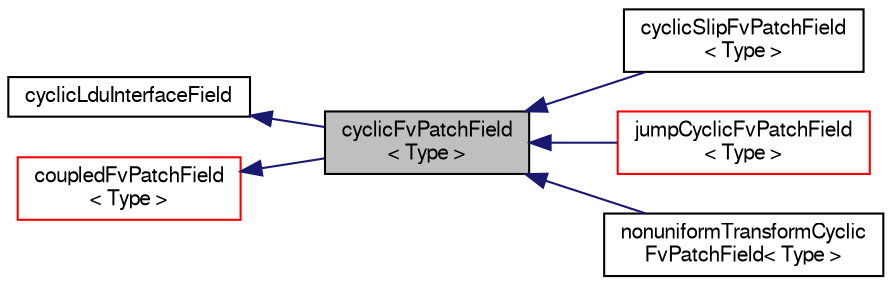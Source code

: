digraph "cyclicFvPatchField&lt; Type &gt;"
{
  bgcolor="transparent";
  edge [fontname="FreeSans",fontsize="10",labelfontname="FreeSans",labelfontsize="10"];
  node [fontname="FreeSans",fontsize="10",shape=record];
  rankdir="LR";
  Node0 [label="cyclicFvPatchField\l\< Type \>",height=0.2,width=0.4,color="black", fillcolor="grey75", style="filled", fontcolor="black"];
  Node1 -> Node0 [dir="back",color="midnightblue",fontsize="10",style="solid",fontname="FreeSans"];
  Node1 [label="cyclicLduInterfaceField",height=0.2,width=0.4,color="black",URL="$a26866.html",tooltip="Abstract base class for cyclic coupled interfaces. "];
  Node2 -> Node0 [dir="back",color="midnightblue",fontsize="10",style="solid",fontname="FreeSans"];
  Node2 [label="coupledFvPatchField\l\< Type \>",height=0.2,width=0.4,color="red",URL="$a21974.html",tooltip="Abstract base class for coupled patches. "];
  Node0 -> Node13 [dir="back",color="midnightblue",fontsize="10",style="solid",fontname="FreeSans"];
  Node13 [label="cyclicSlipFvPatchField\l\< Type \>",height=0.2,width=0.4,color="black",URL="$a22018.html",tooltip="This boundary condition is a light wrapper around the cyclicFvPatchField condition, providing no new functionality. "];
  Node0 -> Node14 [dir="back",color="midnightblue",fontsize="10",style="solid",fontname="FreeSans"];
  Node14 [label="jumpCyclicFvPatchField\l\< Type \>",height=0.2,width=0.4,color="red",URL="$a22026.html",tooltip="This boundary condition provides a base class for coupled-cyclic conditions with a specified &#39;jump&#39; (..."];
  Node0 -> Node22 [dir="back",color="midnightblue",fontsize="10",style="solid",fontname="FreeSans"];
  Node22 [label="nonuniformTransformCyclic\lFvPatchField\< Type \>",height=0.2,width=0.4,color="black",URL="$a22034.html",tooltip="This boundary condition enforces a cyclic condition between a pair of boundaries, incorporating a non..."];
}
